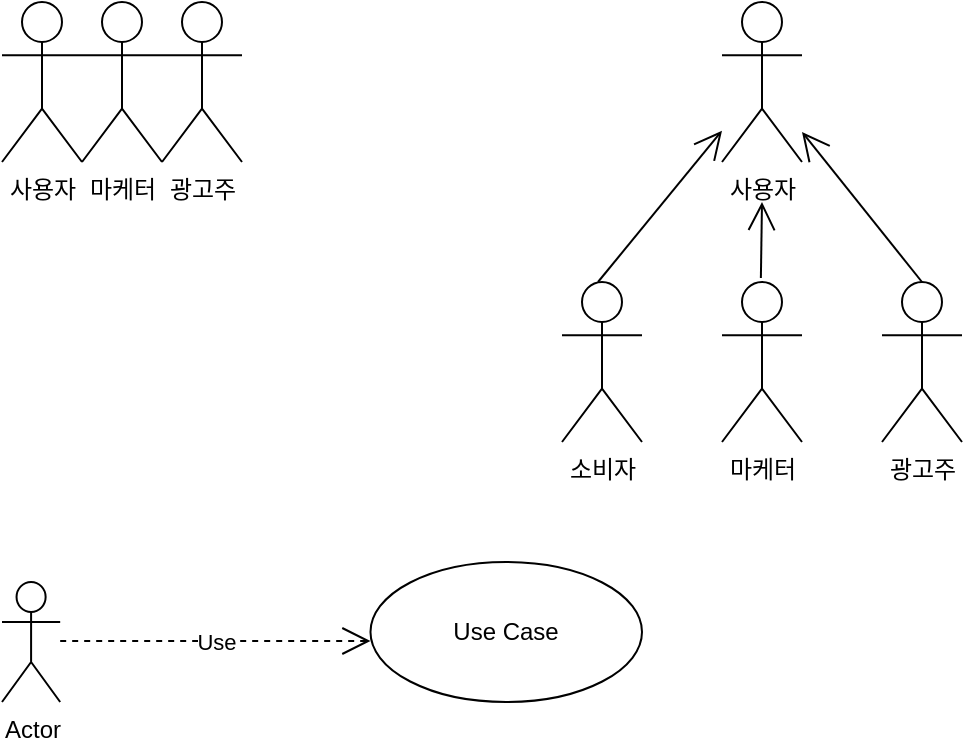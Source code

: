 <mxfile version="13.8.0" type="github">
  <diagram id="AJtEgspMUhOu_pOhHbxg" name="Page-1">
    <mxGraphModel dx="1185" dy="635" grid="1" gridSize="10" guides="1" tooltips="1" connect="1" arrows="1" fold="1" page="1" pageScale="1" pageWidth="827" pageHeight="1169" math="0" shadow="0">
      <root>
        <mxCell id="0" />
        <mxCell id="1" parent="0" />
        <mxCell id="_McWxPtoiWffXC-6owyp-9" value="사용자" style="shape=umlActor;verticalLabelPosition=bottom;verticalAlign=top;html=1;" parent="1" vertex="1">
          <mxGeometry x="40" y="40" width="40" height="80" as="geometry" />
        </mxCell>
        <mxCell id="_McWxPtoiWffXC-6owyp-13" value="광고주" style="shape=umlActor;verticalLabelPosition=bottom;verticalAlign=top;html=1;" parent="1" vertex="1">
          <mxGeometry x="120" y="40" width="40" height="80" as="geometry" />
        </mxCell>
        <mxCell id="_McWxPtoiWffXC-6owyp-14" value="마케터" style="shape=umlActor;verticalLabelPosition=bottom;verticalAlign=top;html=1;" parent="1" vertex="1">
          <mxGeometry x="80" y="40" width="40" height="80" as="geometry" />
        </mxCell>
        <mxCell id="_McWxPtoiWffXC-6owyp-19" value="소비자" style="shape=umlActor;verticalLabelPosition=bottom;verticalAlign=top;html=1;" parent="1" vertex="1">
          <mxGeometry x="320" y="180" width="40" height="80" as="geometry" />
        </mxCell>
        <mxCell id="_McWxPtoiWffXC-6owyp-20" value="광고주" style="shape=umlActor;verticalLabelPosition=bottom;verticalAlign=top;html=1;" parent="1" vertex="1">
          <mxGeometry x="480" y="180" width="40" height="80" as="geometry" />
        </mxCell>
        <mxCell id="_McWxPtoiWffXC-6owyp-21" value="마케터" style="shape=umlActor;verticalLabelPosition=bottom;verticalAlign=top;html=1;" parent="1" vertex="1">
          <mxGeometry x="400" y="180" width="40" height="80" as="geometry" />
        </mxCell>
        <mxCell id="_McWxPtoiWffXC-6owyp-22" value="" style="group" parent="1" vertex="1" connectable="0">
          <mxGeometry x="40" y="320" width="320" height="70" as="geometry" />
        </mxCell>
        <mxCell id="_McWxPtoiWffXC-6owyp-5" value="Actor" style="shape=umlActor;verticalLabelPosition=bottom;verticalAlign=top;html=1;" parent="_McWxPtoiWffXC-6owyp-22" vertex="1">
          <mxGeometry y="10" width="29.091" height="60" as="geometry" />
        </mxCell>
        <mxCell id="_McWxPtoiWffXC-6owyp-6" value="Use Case" style="ellipse;whiteSpace=wrap;html=1;" parent="_McWxPtoiWffXC-6owyp-22" vertex="1">
          <mxGeometry x="184.24" width="135.76" height="70" as="geometry" />
        </mxCell>
        <mxCell id="_McWxPtoiWffXC-6owyp-7" value="Use" style="endArrow=open;endSize=12;dashed=1;html=1;" parent="_McWxPtoiWffXC-6owyp-22" edge="1">
          <mxGeometry width="160" relative="1" as="geometry">
            <mxPoint x="29.091" y="39.5" as="sourcePoint" />
            <mxPoint x="184.242" y="39.5" as="targetPoint" />
          </mxGeometry>
        </mxCell>
        <mxCell id="_McWxPtoiWffXC-6owyp-23" value="사용자" style="shape=umlActor;verticalLabelPosition=bottom;verticalAlign=top;html=1;" parent="1" vertex="1">
          <mxGeometry x="400" y="40" width="40" height="80" as="geometry" />
        </mxCell>
        <mxCell id="8zaXE_FqMB4v_rWYC9eI-1" value="" style="endArrow=open;endFill=1;endSize=12;html=1;exitX=0.45;exitY=0;exitDx=0;exitDy=0;exitPerimeter=0;" edge="1" parent="1" source="_McWxPtoiWffXC-6owyp-19" target="_McWxPtoiWffXC-6owyp-23">
          <mxGeometry width="160" relative="1" as="geometry">
            <mxPoint x="338" y="160" as="sourcePoint" />
            <mxPoint x="380" y="160" as="targetPoint" />
          </mxGeometry>
        </mxCell>
        <mxCell id="8zaXE_FqMB4v_rWYC9eI-2" value="" style="endArrow=open;endFill=1;endSize=12;html=1;exitX=0.5;exitY=0;exitDx=0;exitDy=0;exitPerimeter=0;" edge="1" parent="1" source="_McWxPtoiWffXC-6owyp-20" target="_McWxPtoiWffXC-6owyp-23">
          <mxGeometry width="160" relative="1" as="geometry">
            <mxPoint x="348" y="190" as="sourcePoint" />
            <mxPoint x="410" y="114.39" as="targetPoint" />
          </mxGeometry>
        </mxCell>
        <mxCell id="8zaXE_FqMB4v_rWYC9eI-3" value="" style="endArrow=open;endFill=1;endSize=12;html=1;exitX=0.486;exitY=-0.025;exitDx=0;exitDy=0;exitPerimeter=0;" edge="1" parent="1" source="_McWxPtoiWffXC-6owyp-21">
          <mxGeometry width="160" relative="1" as="geometry">
            <mxPoint x="358" y="200" as="sourcePoint" />
            <mxPoint x="420" y="140" as="targetPoint" />
          </mxGeometry>
        </mxCell>
      </root>
    </mxGraphModel>
  </diagram>
</mxfile>
